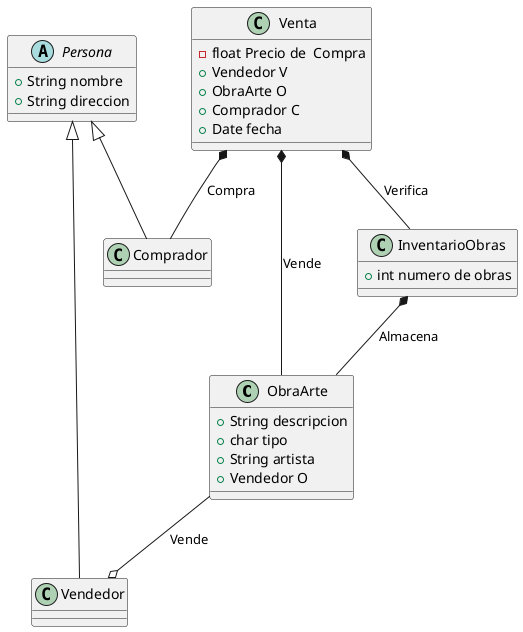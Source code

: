 @startuml
  class ObraArte{
    + String descripcion
    + char tipo
    + String artista
    + Vendedor O
  }
  abstract class Persona{
  + String nombre
  + String direccion
  }

  class Vendedor{

  }

  class Venta{
    -float Precio de  Compra
    +Vendedor V
    +ObraArte O
    +Comprador C
    +Date fecha
  }

  class InventarioObras{
    + int numero de obras
  }

  class Comprador{

  }

  InventarioObras *-- ObraArte : Almacena

  ObraArte --o Vendedor : Vende

  Venta *-- ObraArte : Vende

  Venta *-- Comprador : Compra

  Venta *-- InventarioObras : Verifica

  Persona <|--Comprador

  Persona <|--Vendedor

@enduml
